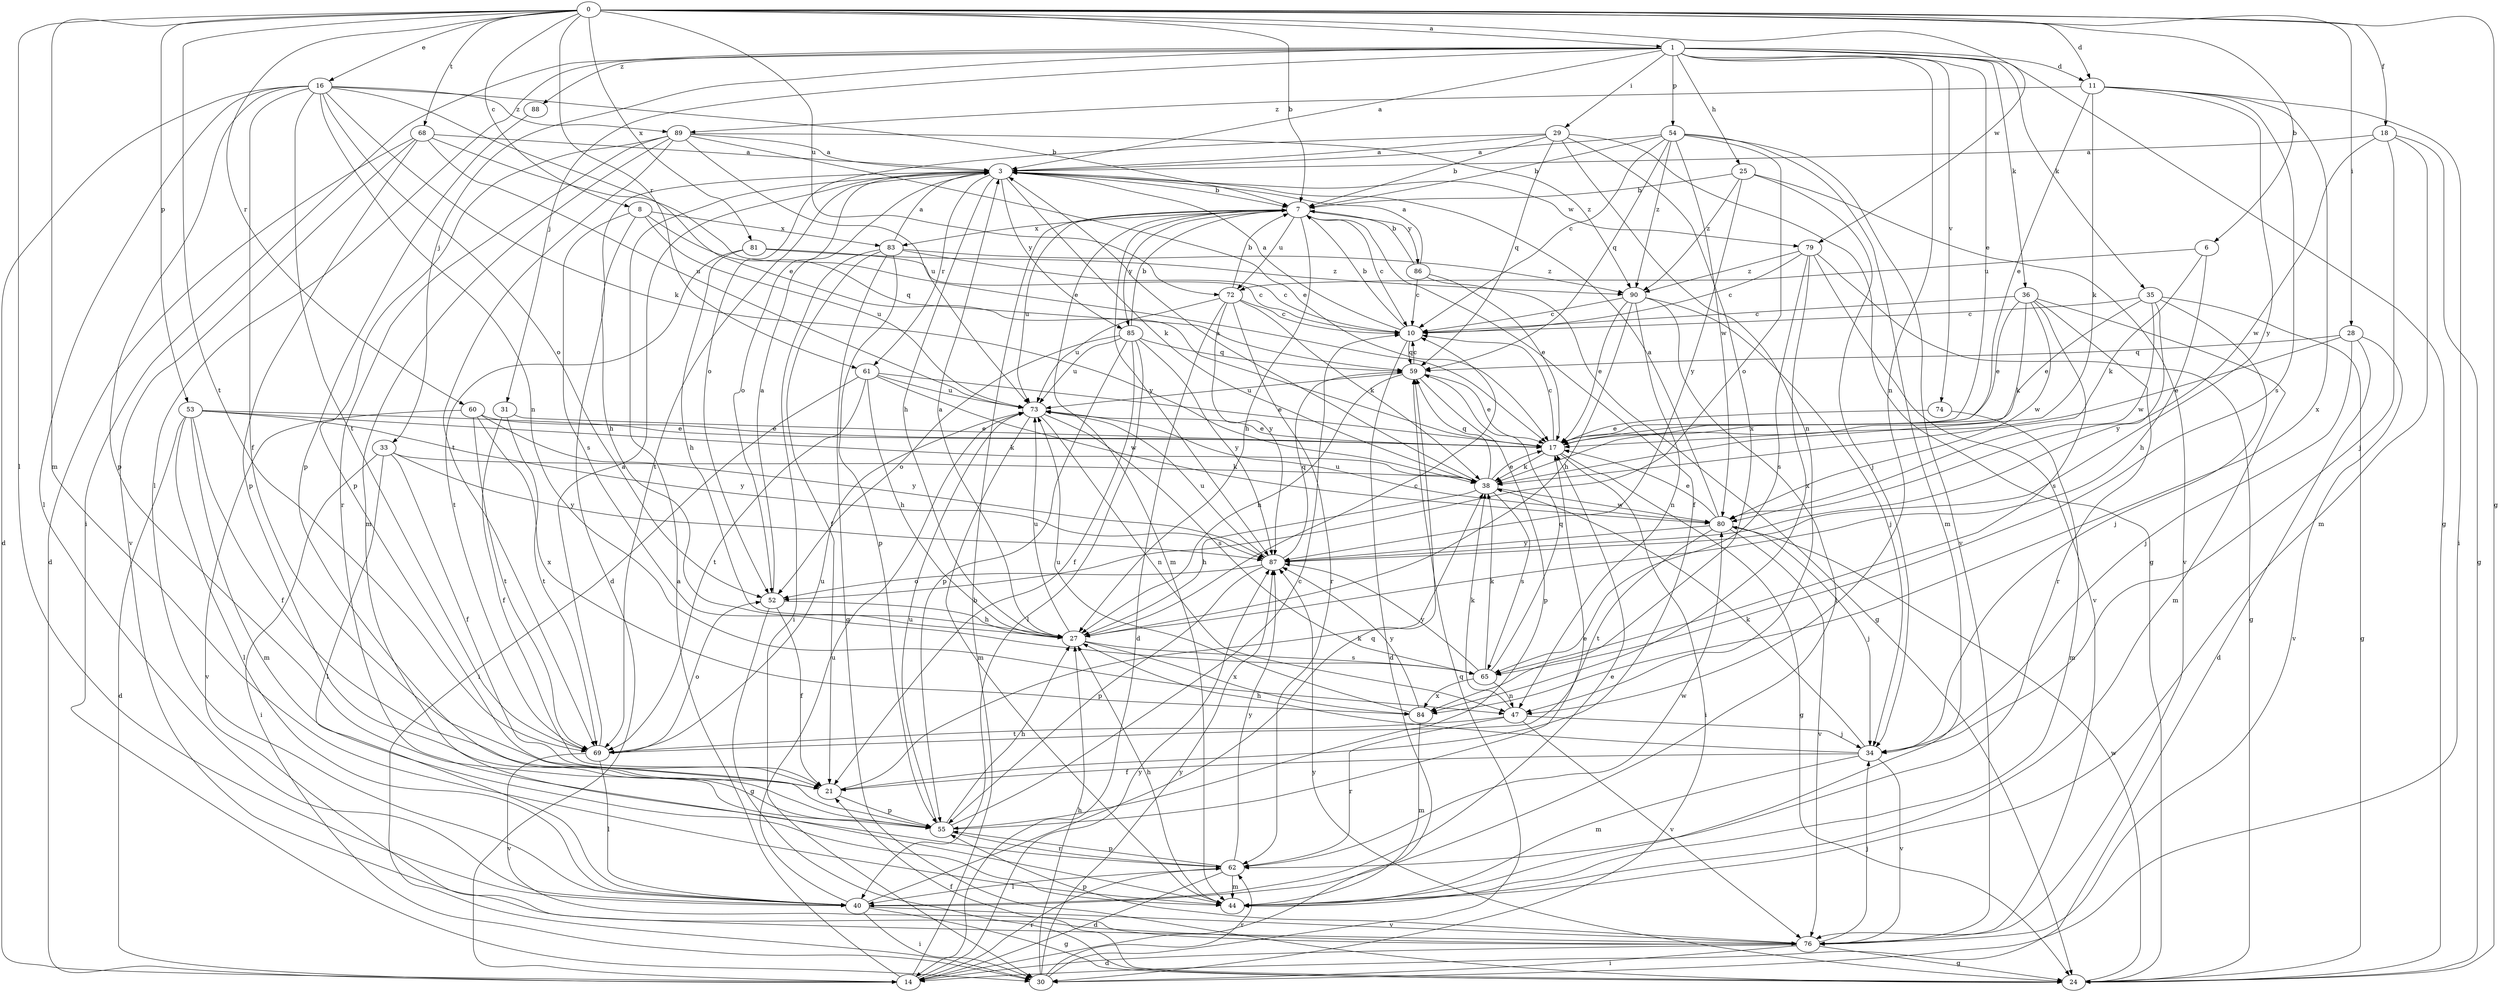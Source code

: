 strict digraph  {
0;
1;
3;
6;
7;
8;
10;
11;
14;
16;
17;
18;
21;
24;
25;
27;
28;
29;
30;
31;
33;
34;
35;
36;
38;
40;
44;
47;
52;
53;
54;
55;
59;
60;
61;
62;
65;
68;
69;
72;
73;
74;
76;
79;
80;
81;
83;
84;
85;
86;
87;
88;
89;
90;
0 -> 1  [label=a];
0 -> 6  [label=b];
0 -> 7  [label=b];
0 -> 8  [label=c];
0 -> 11  [label=d];
0 -> 16  [label=e];
0 -> 18  [label=f];
0 -> 24  [label=g];
0 -> 28  [label=i];
0 -> 40  [label=l];
0 -> 44  [label=m];
0 -> 53  [label=p];
0 -> 60  [label=r];
0 -> 61  [label=r];
0 -> 68  [label=t];
0 -> 69  [label=t];
0 -> 72  [label=u];
0 -> 79  [label=w];
0 -> 81  [label=x];
1 -> 3  [label=a];
1 -> 11  [label=d];
1 -> 17  [label=e];
1 -> 24  [label=g];
1 -> 25  [label=h];
1 -> 29  [label=i];
1 -> 30  [label=i];
1 -> 31  [label=j];
1 -> 33  [label=j];
1 -> 35  [label=k];
1 -> 36  [label=k];
1 -> 40  [label=l];
1 -> 47  [label=n];
1 -> 54  [label=p];
1 -> 74  [label=v];
1 -> 88  [label=z];
3 -> 7  [label=b];
3 -> 14  [label=d];
3 -> 27  [label=h];
3 -> 38  [label=k];
3 -> 52  [label=o];
3 -> 61  [label=r];
3 -> 69  [label=t];
3 -> 79  [label=w];
3 -> 85  [label=y];
6 -> 27  [label=h];
6 -> 38  [label=k];
6 -> 72  [label=u];
7 -> 10  [label=c];
7 -> 21  [label=f];
7 -> 27  [label=h];
7 -> 44  [label=m];
7 -> 72  [label=u];
7 -> 73  [label=u];
7 -> 83  [label=x];
7 -> 85  [label=y];
7 -> 86  [label=y];
7 -> 87  [label=y];
8 -> 27  [label=h];
8 -> 59  [label=q];
8 -> 65  [label=s];
8 -> 73  [label=u];
8 -> 83  [label=x];
10 -> 3  [label=a];
10 -> 7  [label=b];
10 -> 14  [label=d];
10 -> 59  [label=q];
11 -> 17  [label=e];
11 -> 30  [label=i];
11 -> 38  [label=k];
11 -> 65  [label=s];
11 -> 84  [label=x];
11 -> 87  [label=y];
11 -> 89  [label=z];
14 -> 3  [label=a];
14 -> 7  [label=b];
14 -> 62  [label=r];
14 -> 87  [label=y];
16 -> 7  [label=b];
16 -> 14  [label=d];
16 -> 17  [label=e];
16 -> 21  [label=f];
16 -> 38  [label=k];
16 -> 40  [label=l];
16 -> 47  [label=n];
16 -> 52  [label=o];
16 -> 55  [label=p];
16 -> 69  [label=t];
16 -> 89  [label=z];
17 -> 10  [label=c];
17 -> 24  [label=g];
17 -> 30  [label=i];
17 -> 38  [label=k];
18 -> 3  [label=a];
18 -> 24  [label=g];
18 -> 34  [label=j];
18 -> 44  [label=m];
18 -> 80  [label=w];
21 -> 38  [label=k];
21 -> 55  [label=p];
24 -> 21  [label=f];
24 -> 80  [label=w];
24 -> 87  [label=y];
25 -> 7  [label=b];
25 -> 34  [label=j];
25 -> 76  [label=v];
25 -> 87  [label=y];
25 -> 90  [label=z];
27 -> 3  [label=a];
27 -> 10  [label=c];
27 -> 65  [label=s];
27 -> 73  [label=u];
27 -> 84  [label=x];
28 -> 14  [label=d];
28 -> 17  [label=e];
28 -> 34  [label=j];
28 -> 59  [label=q];
28 -> 76  [label=v];
29 -> 3  [label=a];
29 -> 7  [label=b];
29 -> 24  [label=g];
29 -> 47  [label=n];
29 -> 52  [label=o];
29 -> 59  [label=q];
29 -> 84  [label=x];
30 -> 27  [label=h];
30 -> 59  [label=q];
30 -> 62  [label=r];
30 -> 87  [label=y];
31 -> 17  [label=e];
31 -> 21  [label=f];
31 -> 69  [label=t];
33 -> 21  [label=f];
33 -> 30  [label=i];
33 -> 38  [label=k];
33 -> 40  [label=l];
33 -> 87  [label=y];
34 -> 21  [label=f];
34 -> 27  [label=h];
34 -> 38  [label=k];
34 -> 44  [label=m];
34 -> 76  [label=v];
35 -> 10  [label=c];
35 -> 17  [label=e];
35 -> 24  [label=g];
35 -> 34  [label=j];
35 -> 80  [label=w];
35 -> 87  [label=y];
36 -> 10  [label=c];
36 -> 17  [label=e];
36 -> 38  [label=k];
36 -> 44  [label=m];
36 -> 62  [label=r];
36 -> 65  [label=s];
36 -> 80  [label=w];
38 -> 3  [label=a];
38 -> 17  [label=e];
38 -> 27  [label=h];
38 -> 59  [label=q];
38 -> 65  [label=s];
38 -> 80  [label=w];
40 -> 17  [label=e];
40 -> 24  [label=g];
40 -> 30  [label=i];
40 -> 59  [label=q];
40 -> 73  [label=u];
40 -> 76  [label=v];
44 -> 27  [label=h];
47 -> 34  [label=j];
47 -> 38  [label=k];
47 -> 62  [label=r];
47 -> 69  [label=t];
47 -> 76  [label=v];
52 -> 3  [label=a];
52 -> 21  [label=f];
52 -> 24  [label=g];
52 -> 27  [label=h];
53 -> 14  [label=d];
53 -> 17  [label=e];
53 -> 21  [label=f];
53 -> 38  [label=k];
53 -> 40  [label=l];
53 -> 44  [label=m];
53 -> 87  [label=y];
54 -> 3  [label=a];
54 -> 7  [label=b];
54 -> 10  [label=c];
54 -> 44  [label=m];
54 -> 52  [label=o];
54 -> 59  [label=q];
54 -> 76  [label=v];
54 -> 80  [label=w];
54 -> 90  [label=z];
55 -> 10  [label=c];
55 -> 17  [label=e];
55 -> 27  [label=h];
55 -> 62  [label=r];
55 -> 73  [label=u];
59 -> 10  [label=c];
59 -> 17  [label=e];
59 -> 27  [label=h];
59 -> 55  [label=p];
59 -> 73  [label=u];
60 -> 17  [label=e];
60 -> 69  [label=t];
60 -> 76  [label=v];
60 -> 84  [label=x];
60 -> 87  [label=y];
61 -> 17  [label=e];
61 -> 27  [label=h];
61 -> 30  [label=i];
61 -> 69  [label=t];
61 -> 73  [label=u];
61 -> 80  [label=w];
62 -> 14  [label=d];
62 -> 40  [label=l];
62 -> 44  [label=m];
62 -> 55  [label=p];
62 -> 80  [label=w];
62 -> 87  [label=y];
65 -> 38  [label=k];
65 -> 47  [label=n];
65 -> 59  [label=q];
65 -> 84  [label=x];
65 -> 87  [label=y];
68 -> 3  [label=a];
68 -> 14  [label=d];
68 -> 17  [label=e];
68 -> 55  [label=p];
68 -> 73  [label=u];
68 -> 76  [label=v];
69 -> 3  [label=a];
69 -> 40  [label=l];
69 -> 52  [label=o];
69 -> 73  [label=u];
69 -> 76  [label=v];
72 -> 7  [label=b];
72 -> 10  [label=c];
72 -> 14  [label=d];
72 -> 38  [label=k];
72 -> 62  [label=r];
72 -> 73  [label=u];
72 -> 87  [label=y];
73 -> 17  [label=e];
73 -> 44  [label=m];
73 -> 47  [label=n];
73 -> 65  [label=s];
74 -> 17  [label=e];
74 -> 44  [label=m];
76 -> 14  [label=d];
76 -> 24  [label=g];
76 -> 30  [label=i];
76 -> 34  [label=j];
76 -> 55  [label=p];
79 -> 10  [label=c];
79 -> 24  [label=g];
79 -> 65  [label=s];
79 -> 76  [label=v];
79 -> 84  [label=x];
79 -> 90  [label=z];
80 -> 3  [label=a];
80 -> 17  [label=e];
80 -> 34  [label=j];
80 -> 69  [label=t];
80 -> 73  [label=u];
80 -> 76  [label=v];
80 -> 87  [label=y];
81 -> 10  [label=c];
81 -> 27  [label=h];
81 -> 69  [label=t];
81 -> 90  [label=z];
83 -> 3  [label=a];
83 -> 10  [label=c];
83 -> 21  [label=f];
83 -> 24  [label=g];
83 -> 30  [label=i];
83 -> 55  [label=p];
83 -> 90  [label=z];
84 -> 44  [label=m];
84 -> 73  [label=u];
84 -> 87  [label=y];
85 -> 7  [label=b];
85 -> 21  [label=f];
85 -> 40  [label=l];
85 -> 52  [label=o];
85 -> 55  [label=p];
85 -> 59  [label=q];
85 -> 73  [label=u];
85 -> 87  [label=y];
86 -> 3  [label=a];
86 -> 7  [label=b];
86 -> 10  [label=c];
86 -> 17  [label=e];
86 -> 24  [label=g];
87 -> 52  [label=o];
87 -> 55  [label=p];
87 -> 59  [label=q];
87 -> 73  [label=u];
88 -> 55  [label=p];
89 -> 3  [label=a];
89 -> 17  [label=e];
89 -> 44  [label=m];
89 -> 55  [label=p];
89 -> 62  [label=r];
89 -> 69  [label=t];
89 -> 73  [label=u];
89 -> 90  [label=z];
90 -> 10  [label=c];
90 -> 17  [label=e];
90 -> 27  [label=h];
90 -> 34  [label=j];
90 -> 40  [label=l];
90 -> 47  [label=n];
}
